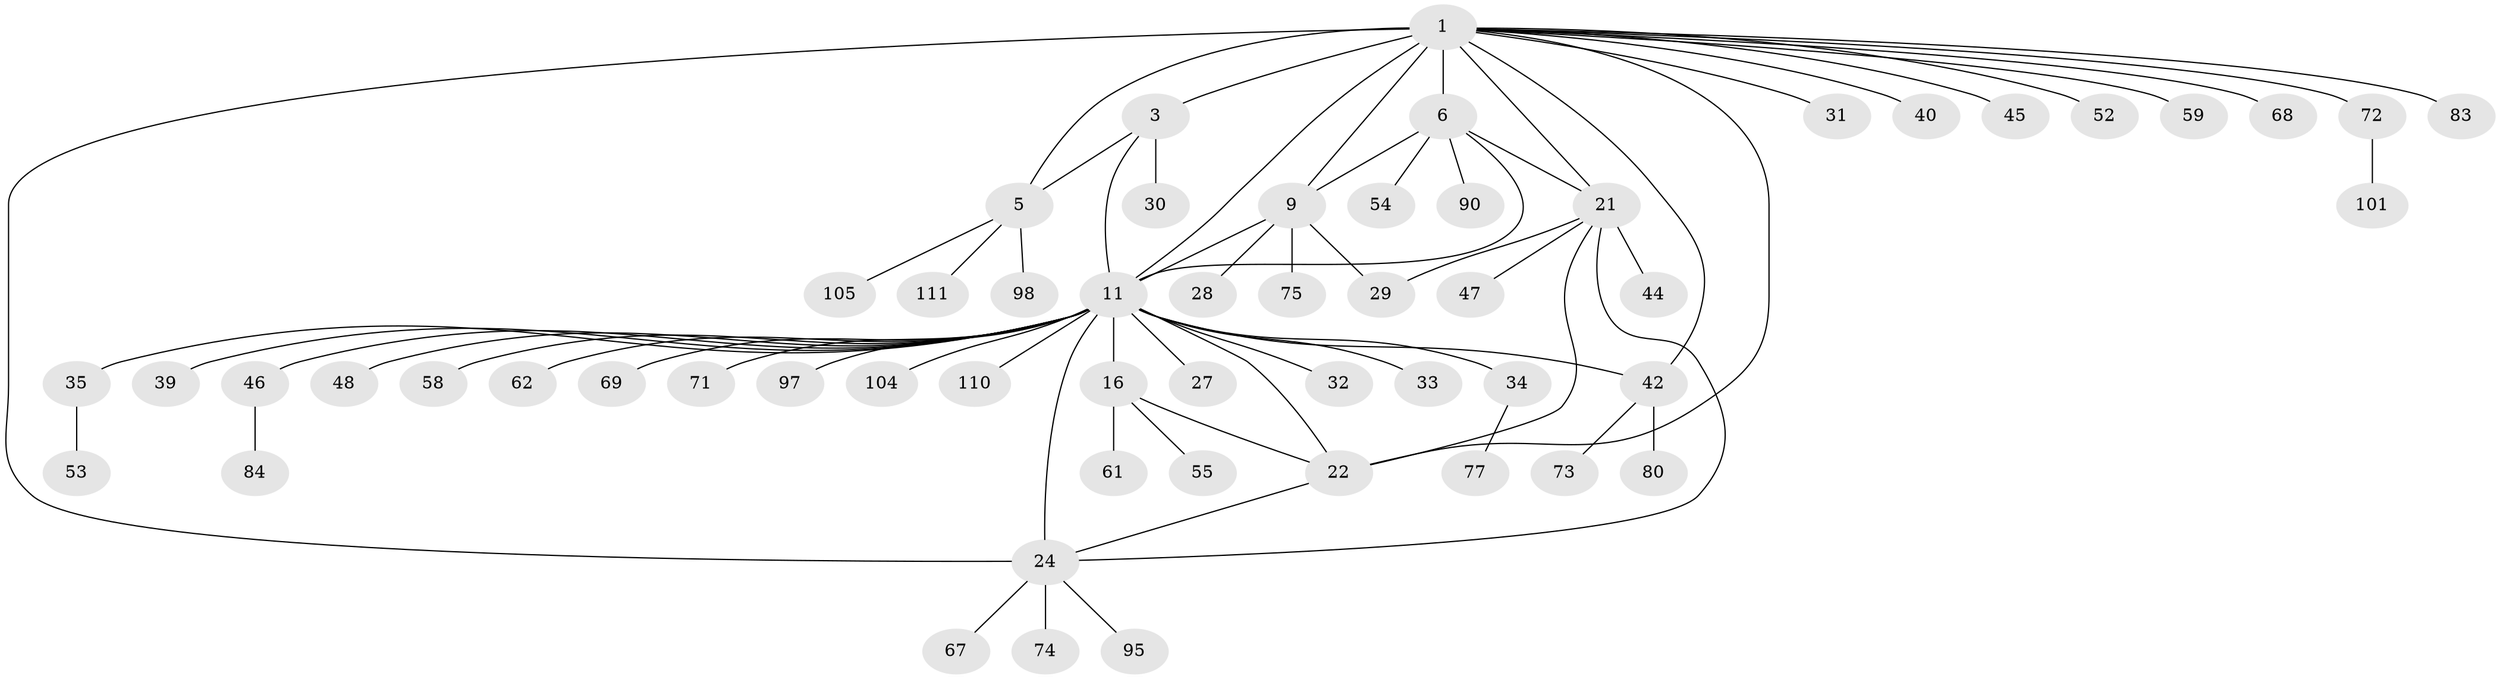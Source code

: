 // original degree distribution, {5: 0.061946902654867256, 9: 0.017699115044247787, 7: 0.05309734513274336, 6: 0.05309734513274336, 8: 0.02654867256637168, 10: 0.008849557522123894, 11: 0.008849557522123894, 18: 0.008849557522123894, 2: 0.19469026548672566, 1: 0.5132743362831859, 4: 0.017699115044247787, 3: 0.035398230088495575}
// Generated by graph-tools (version 1.1) at 2025/16/03/09/25 04:16:11]
// undirected, 56 vertices, 69 edges
graph export_dot {
graph [start="1"]
  node [color=gray90,style=filled];
  1 [super="+2+4"];
  3 [super="+85"];
  5;
  6 [super="+51"];
  9 [super="+60+78+10"];
  11 [super="+38+15+12+13"];
  16 [super="+19+20"];
  21;
  22 [super="+36"];
  24;
  27 [super="+87"];
  28;
  29 [super="+64"];
  30;
  31;
  32;
  33 [super="+107"];
  34;
  35;
  39;
  40;
  42 [super="+43"];
  44;
  45 [super="+57+65+49"];
  46;
  47 [super="+76"];
  48;
  52;
  53 [super="+70"];
  54;
  55 [super="+93+106"];
  58;
  59;
  61;
  62 [super="+96"];
  67;
  68;
  69;
  71;
  72;
  73;
  74 [super="+112+79"];
  75 [super="+99"];
  77;
  80;
  83;
  84;
  90;
  95;
  97;
  98;
  101;
  104;
  105;
  110;
  111;
  1 -- 3 [weight=3];
  1 -- 5 [weight=3];
  1 -- 83;
  1 -- 6 [weight=3];
  1 -- 9 [weight=4];
  1 -- 11 [weight=3];
  1 -- 21 [weight=3];
  1 -- 31;
  1 -- 40;
  1 -- 42;
  1 -- 45;
  1 -- 59;
  1 -- 68;
  1 -- 72;
  1 -- 52;
  1 -- 22 [weight=2];
  1 -- 24 [weight=2];
  3 -- 5;
  3 -- 11;
  3 -- 30;
  5 -- 98;
  5 -- 105;
  5 -- 111;
  6 -- 9 [weight=2];
  6 -- 21;
  6 -- 54;
  6 -- 90;
  6 -- 11 [weight=2];
  9 -- 11;
  9 -- 75;
  9 -- 28;
  9 -- 29;
  11 -- 46;
  11 -- 32 [weight=2];
  11 -- 97;
  11 -- 58;
  11 -- 104;
  11 -- 110;
  11 -- 39;
  11 -- 69;
  11 -- 71;
  11 -- 16 [weight=6];
  11 -- 22;
  11 -- 24;
  11 -- 27;
  11 -- 33;
  11 -- 34;
  11 -- 35;
  11 -- 42;
  11 -- 48;
  11 -- 62;
  16 -- 22;
  16 -- 55;
  16 -- 61;
  21 -- 22;
  21 -- 24;
  21 -- 29;
  21 -- 44;
  21 -- 47;
  22 -- 24;
  24 -- 67;
  24 -- 74;
  24 -- 95;
  34 -- 77;
  35 -- 53;
  42 -- 80;
  42 -- 73;
  46 -- 84;
  72 -- 101;
}
